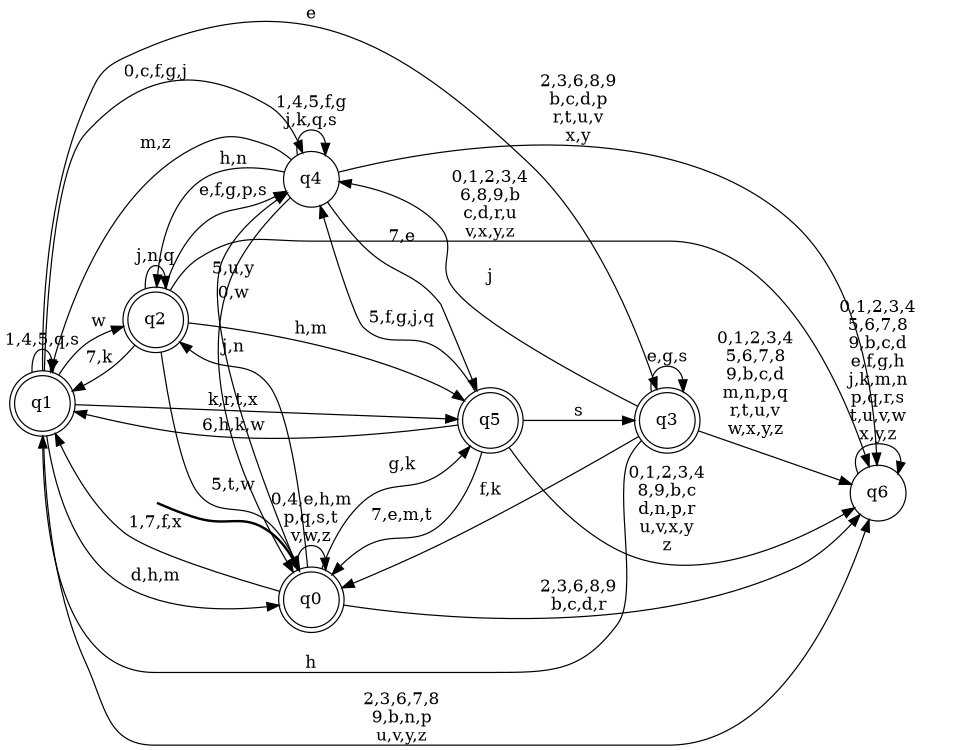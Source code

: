digraph BlueStar {
__start0 [style = invis, shape = none, label = "", width = 0, height = 0];

rankdir=LR;
size="8,5";

s0 [style="rounded,filled", color="black", fillcolor="white" shape="doublecircle", label="q0"];
s1 [style="rounded,filled", color="black", fillcolor="white" shape="doublecircle", label="q1"];
s2 [style="rounded,filled", color="black", fillcolor="white" shape="doublecircle", label="q2"];
s3 [style="rounded,filled", color="black", fillcolor="white" shape="doublecircle", label="q3"];
s4 [style="filled", color="black", fillcolor="white" shape="circle", label="q4"];
s5 [style="rounded,filled", color="black", fillcolor="white" shape="doublecircle", label="q5"];
s6 [style="filled", color="black", fillcolor="white" shape="circle", label="q6"];
subgraph cluster_main { 
	graph [pad=".75", ranksep="0.15", nodesep="0.15"];
	 style=invis; 
	__start0 -> s0 [penwidth=2];
}
s0 -> s0 [label="0,4,e,h,m\np,q,s,t\nv,w,z"];
s0 -> s1 [label="1,7,f,x"];
s0 -> s2 [label="j,n"];
s0 -> s4 [label="5,u,y"];
s0 -> s5 [label="g,k"];
s0 -> s6 [label="2,3,6,8,9\nb,c,d,r"];
s1 -> s0 [label="d,h,m"];
s1 -> s1 [label="1,4,5,q,s"];
s1 -> s2 [label="w"];
s1 -> s3 [label="e"];
s1 -> s4 [label="0,c,f,g,j"];
s1 -> s5 [label="k,r,t,x"];
s1 -> s6 [label="2,3,6,7,8\n9,b,n,p\nu,v,y,z"];
s2 -> s0 [label="5,t,w"];
s2 -> s1 [label="7,k"];
s2 -> s2 [label="j,n,q"];
s2 -> s4 [label="e,f,g,p,s"];
s2 -> s5 [label="h,m"];
s2 -> s6 [label="0,1,2,3,4\n6,8,9,b\nc,d,r,u\nv,x,y,z"];
s3 -> s0 [label="f,k"];
s3 -> s1 [label="h"];
s3 -> s3 [label="e,g,s"];
s3 -> s4 [label="j"];
s3 -> s6 [label="0,1,2,3,4\n5,6,7,8\n9,b,c,d\nm,n,p,q\nr,t,u,v\nw,x,y,z"];
s4 -> s0 [label="0,w"];
s4 -> s1 [label="m,z"];
s4 -> s2 [label="h,n"];
s4 -> s4 [label="1,4,5,f,g\nj,k,q,s"];
s4 -> s5 [label="7,e"];
s4 -> s6 [label="2,3,6,8,9\nb,c,d,p\nr,t,u,v\nx,y"];
s5 -> s0 [label="7,e,m,t"];
s5 -> s1 [label="6,h,k,w"];
s5 -> s3 [label="s"];
s5 -> s4 [label="5,f,g,j,q"];
s5 -> s6 [label="0,1,2,3,4\n8,9,b,c\nd,n,p,r\nu,v,x,y\nz"];
s6 -> s6 [label="0,1,2,3,4\n5,6,7,8\n9,b,c,d\ne,f,g,h\nj,k,m,n\np,q,r,s\nt,u,v,w\nx,y,z"];

}